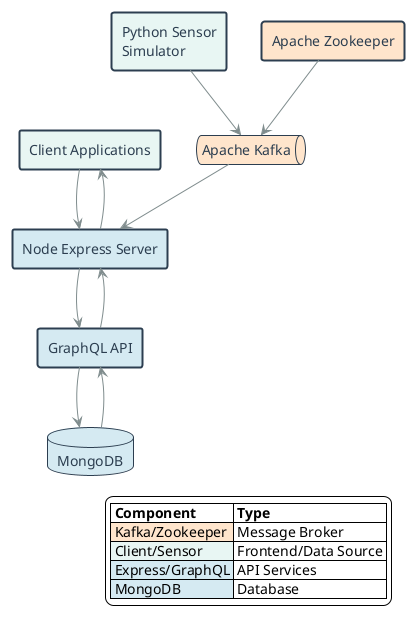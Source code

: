 @startuml
!theme plain
skinparam backgroundColor white
skinparam defaultFontName Arial
skinparam ArrowColor #666666
skinparam componentStyle rectangle

' Custom styling
skinparam component {
    BorderColor #2C3E50
    FontColor #2C3E50
    BackgroundColor #ECF0F1
    ArrowColor #7F8C8D
    BorderThickness 2
}

skinparam database {
    BorderColor #2C3E50
    FontColor #2C3E50
    BackgroundColor #D5EAF2
}

skinparam queue {
    BorderColor #2C3E50
    FontColor #2C3E50
    BackgroundColor #FFE5CC
}

' Components
[Client Applications] as client #E8F6F3
[Python Sensor\nSimulator] as sensor #E8F6F3
queue "Apache Kafka" as kafka
[Apache Zookeeper] as zookeeper #FFE5CC
[Node Express Server] as express #D5EAF2
[GraphQL API] as graphql #D5EAF2
database "MongoDB" as mongodb

' Relations
client --> express
express --> client
sensor --> kafka
zookeeper --> kafka
kafka --> express
express --> graphql
graphql --> express
graphql --> mongodb
mongodb --> graphql

legend right
  |= Component |= Type |
  |<#FFE5CC> Kafka/Zookeeper | Message Broker |
  |<#E8F6F3> Client/Sensor | Frontend/Data Source |
  |<#D5EAF2> Express/GraphQL | API Services |
  |<#D5EAF2> MongoDB | Database |
endlegend

@enduml